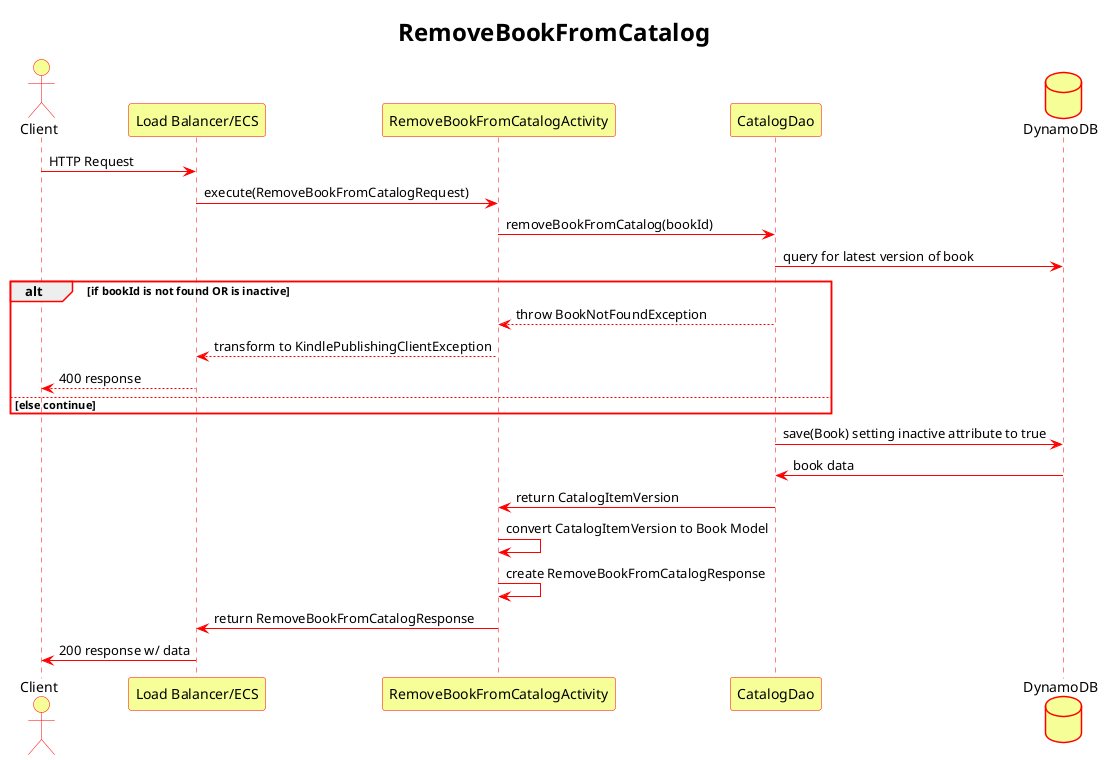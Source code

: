 @startuml
<style>
title{
    FontSize 24
}
sequenceDiagram {
    LineColor red

alt{
    LineColor red
}

}

</style>

skinparam actorBorderColor red
skinparam participantBorderColor red

title RemoveBookFromCatalog
actor Client #F6FF97
participant "Load Balancer/ECS" as LB #F6FF97
participant RemoveBookFromCatalogActivity #F6FF97
participant CatalogDao #F6FF97
database DynamoDB #F6FF97

Client -> LB : HTTP Request
LB -> RemoveBookFromCatalogActivity : execute(RemoveBookFromCatalogRequest)
RemoveBookFromCatalogActivity -> CatalogDao : removeBookFromCatalog(bookId)
CatalogDao -> DynamoDB : query for latest version of book

alt if bookId is not found OR is inactive
CatalogDao --> RemoveBookFromCatalogActivity : throw BookNotFoundException
RemoveBookFromCatalogActivity --> LB : transform to KindlePublishingClientException
LB --> Client : 400 response
else else continue
end

CatalogDao -> DynamoDB : save(Book) setting inactive attribute to true
DynamoDB -> CatalogDao : book data
CatalogDao -> RemoveBookFromCatalogActivity : return CatalogItemVersion
RemoveBookFromCatalogActivity -> RemoveBookFromCatalogActivity : convert CatalogItemVersion to Book Model
RemoveBookFromCatalogActivity -> RemoveBookFromCatalogActivity : create RemoveBookFromCatalogResponse
RemoveBookFromCatalogActivity -> LB : return RemoveBookFromCatalogResponse
LB -> Client : 200 response w/ data

@enduml

